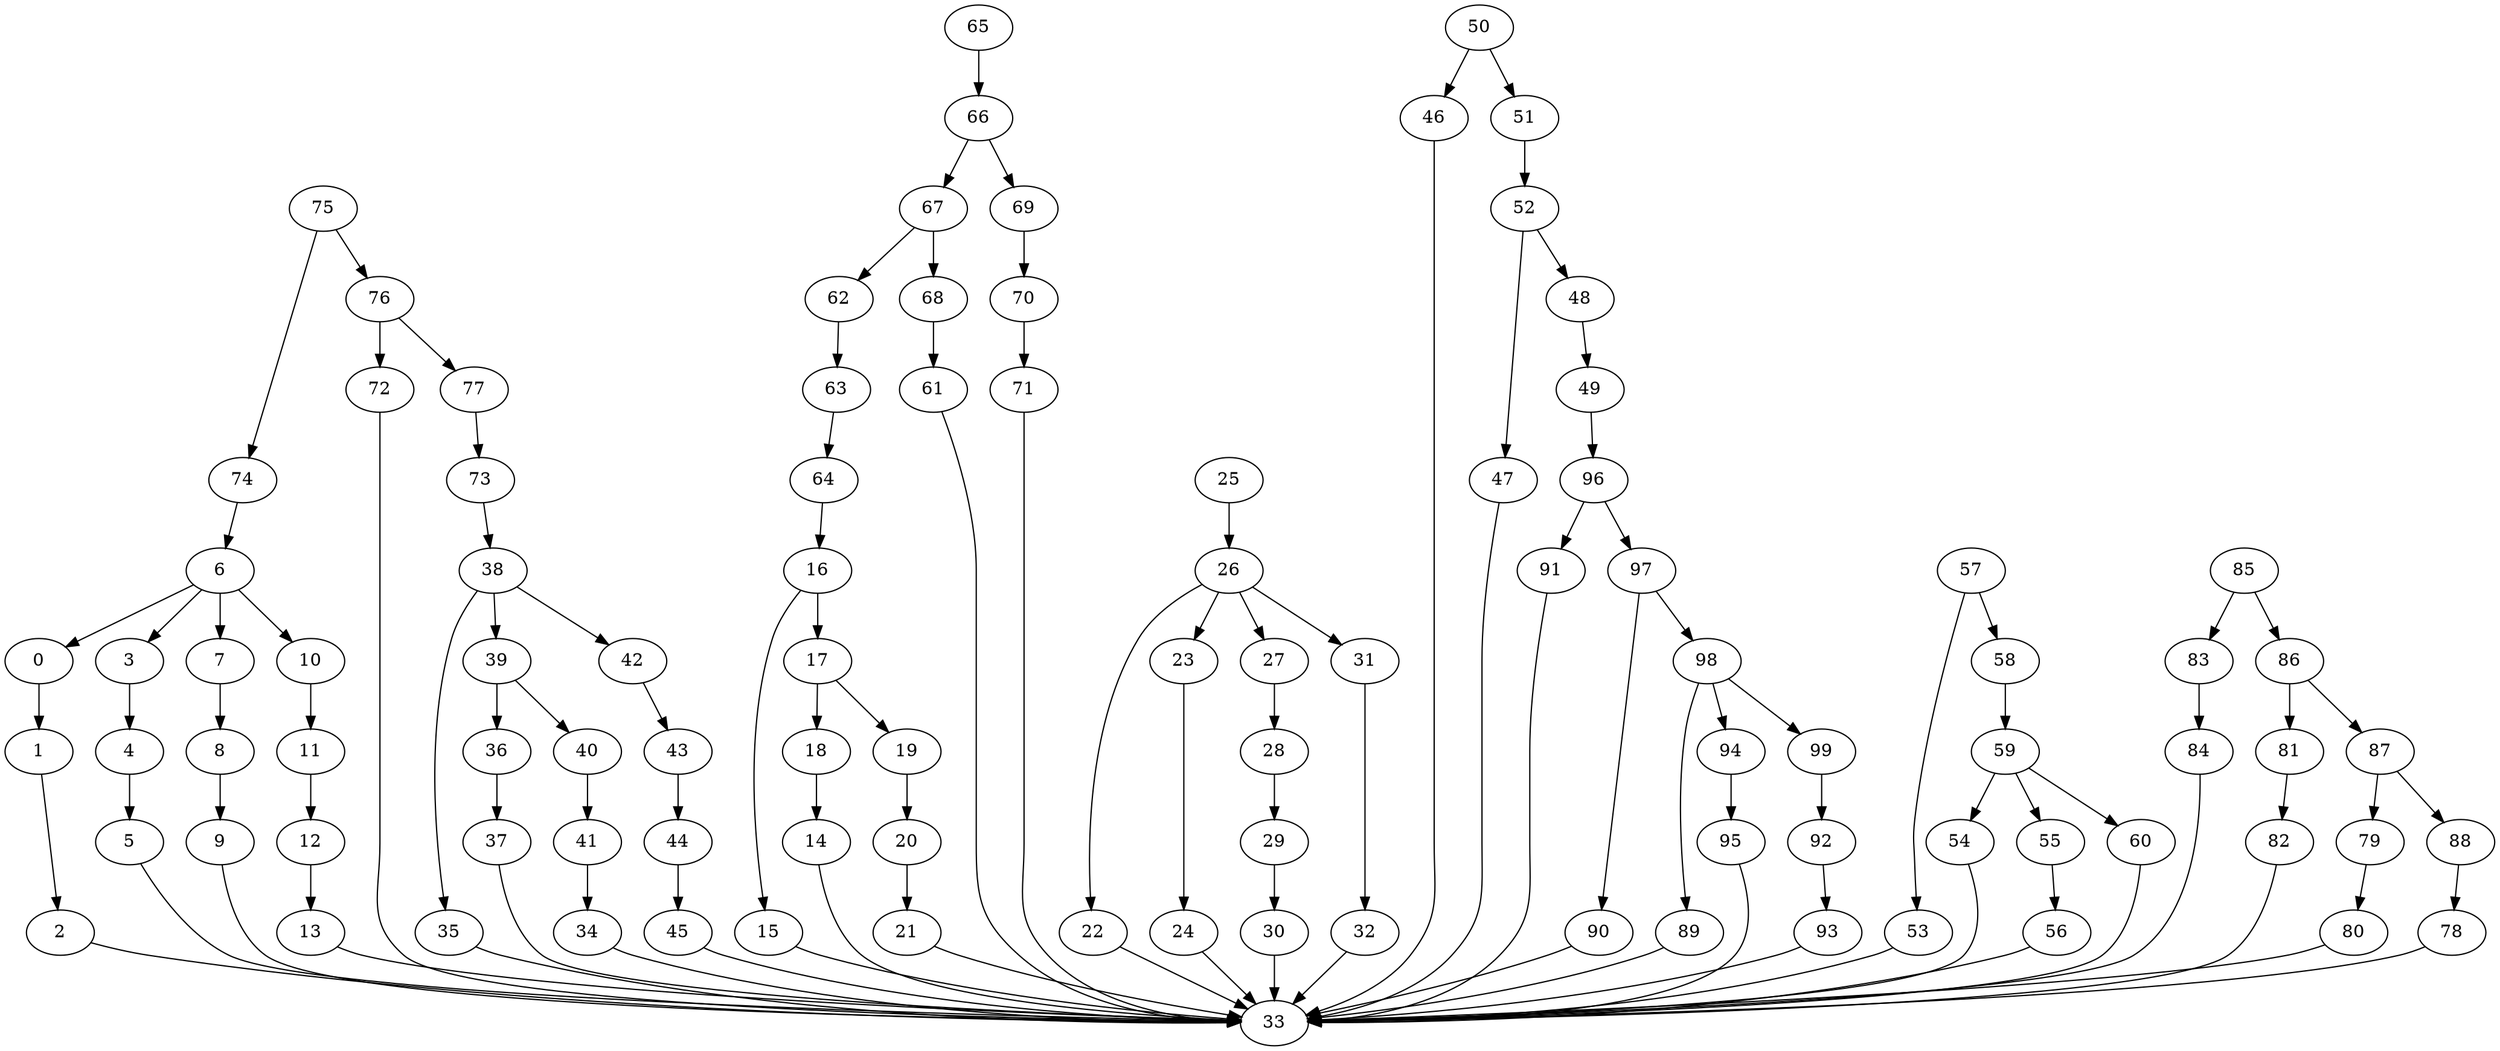 strict digraph  {
0 [exec=189];
1 [exec=76];
2 [exec=196];
3 [exec=113];
4 [exec=53];
5 [exec=105];
6 [exec=154];
7 [exec=121];
8 [exec=96];
9 [exec=149];
10 [exec=90];
11 [exec=68];
12 [exec=85];
13 [exec=163];
14 [exec=92];
15 [exec=92];
16 [exec=124];
17 [exec=130];
18 [exec=100];
19 [exec=188];
20 [exec=102];
21 [exec=96];
22 [exec=92];
23 [exec=87];
24 [exec=117];
25 [exec=66];
26 [exec=134];
27 [exec=127];
28 [exec=200];
29 [exec=50];
30 [exec=136];
31 [exec=66];
32 [exec=129];
33 [exec=140];
34 [exec=64];
35 [exec=115];
36 [exec=55];
37 [exec=141];
38 [exec=153];
39 [exec=54];
40 [exec=190];
41 [exec=157];
42 [exec=143];
43 [exec=146];
44 [exec=198];
45 [exec=52];
46 [exec=168];
47 [exec=138];
48 [exec=181];
49 [exec=140];
50 [exec=184];
51 [exec=114];
52 [exec=168];
53 [exec=73];
54 [exec=103];
55 [exec=137];
56 [exec=181];
57 [exec=142];
58 [exec=87];
59 [exec=137];
60 [exec=120];
61 [exec=129];
62 [exec=173];
63 [exec=91];
64 [exec=62];
65 [exec=70];
66 [exec=186];
67 [exec=153];
68 [exec=58];
69 [exec=110];
70 [exec=138];
71 [exec=114];
72 [exec=145];
73 [exec=88];
74 [exec=65];
75 [exec=157];
76 [exec=125];
77 [exec=86];
78 [exec=131];
79 [exec=172];
80 [exec=120];
81 [exec=124];
82 [exec=170];
83 [exec=153];
84 [exec=87];
85 [exec=78];
86 [exec=146];
87 [exec=186];
88 [exec=95];
89 [exec=66];
90 [exec=141];
91 [exec=200];
92 [exec=58];
93 [exec=128];
94 [exec=143];
95 [exec=193];
96 [exec=121];
97 [exec=174];
98 [exec=117];
99 [exec=125];
0 -> 1  [comm=18];
1 -> 2  [comm=16];
2 -> 33  [comm=19];
3 -> 4  [comm=9];
4 -> 5  [comm=10];
5 -> 33  [comm=17];
6 -> 7  [comm=20];
6 -> 0  [comm=11];
6 -> 3  [comm=9];
6 -> 10  [comm=7];
7 -> 8  [comm=16];
8 -> 9  [comm=5];
9 -> 33  [comm=17];
10 -> 11  [comm=8];
11 -> 12  [comm=15];
12 -> 13  [comm=9];
13 -> 33  [comm=15];
14 -> 33  [comm=17];
15 -> 33  [comm=18];
16 -> 17  [comm=18];
16 -> 15  [comm=12];
17 -> 18  [comm=20];
17 -> 19  [comm=14];
18 -> 14  [comm=20];
19 -> 20  [comm=17];
20 -> 21  [comm=17];
21 -> 33  [comm=10];
22 -> 33  [comm=13];
23 -> 24  [comm=14];
24 -> 33  [comm=20];
25 -> 26  [comm=13];
26 -> 27  [comm=18];
26 -> 22  [comm=5];
26 -> 23  [comm=15];
26 -> 31  [comm=14];
27 -> 28  [comm=20];
28 -> 29  [comm=14];
29 -> 30  [comm=9];
30 -> 33  [comm=20];
31 -> 32  [comm=5];
32 -> 33  [comm=8];
34 -> 33  [comm=19];
35 -> 33  [comm=12];
36 -> 37  [comm=14];
37 -> 33  [comm=6];
38 -> 39  [comm=9];
38 -> 35  [comm=17];
38 -> 42  [comm=5];
39 -> 40  [comm=20];
39 -> 36  [comm=13];
40 -> 41  [comm=12];
41 -> 34  [comm=20];
42 -> 43  [comm=6];
43 -> 44  [comm=12];
44 -> 45  [comm=20];
45 -> 33  [comm=13];
46 -> 33  [comm=9];
47 -> 33  [comm=14];
48 -> 49  [comm=14];
49 -> 96  [comm=20];
50 -> 51  [comm=20];
50 -> 46  [comm=8];
51 -> 52  [comm=5];
52 -> 47  [comm=9];
52 -> 48  [comm=14];
53 -> 33  [comm=14];
54 -> 33  [comm=15];
55 -> 56  [comm=14];
56 -> 33  [comm=5];
57 -> 58  [comm=19];
57 -> 53  [comm=16];
58 -> 59  [comm=16];
59 -> 60  [comm=9];
59 -> 54  [comm=6];
59 -> 55  [comm=5];
60 -> 33  [comm=13];
61 -> 33  [comm=19];
62 -> 63  [comm=8];
63 -> 64  [comm=11];
64 -> 16  [comm=5];
65 -> 66  [comm=18];
66 -> 67  [comm=18];
66 -> 69  [comm=20];
67 -> 68  [comm=17];
67 -> 62  [comm=20];
68 -> 61  [comm=17];
69 -> 70  [comm=11];
70 -> 71  [comm=14];
71 -> 33  [comm=19];
72 -> 33  [comm=7];
73 -> 38  [comm=14];
74 -> 6  [comm=5];
75 -> 76  [comm=18];
75 -> 74  [comm=14];
76 -> 77  [comm=20];
76 -> 72  [comm=14];
77 -> 73  [comm=9];
78 -> 33  [comm=10];
79 -> 80  [comm=20];
80 -> 33  [comm=20];
81 -> 82  [comm=15];
82 -> 33  [comm=9];
83 -> 84  [comm=18];
84 -> 33  [comm=6];
85 -> 86  [comm=7];
85 -> 83  [comm=12];
86 -> 87  [comm=13];
86 -> 81  [comm=7];
87 -> 88  [comm=7];
87 -> 79  [comm=5];
88 -> 78  [comm=15];
89 -> 33  [comm=18];
90 -> 33  [comm=7];
91 -> 33  [comm=17];
92 -> 93  [comm=20];
93 -> 33  [comm=6];
94 -> 95  [comm=8];
95 -> 33  [comm=8];
96 -> 97  [comm=12];
96 -> 91  [comm=8];
97 -> 98  [comm=9];
97 -> 90  [comm=14];
98 -> 99  [comm=19];
98 -> 89  [comm=9];
98 -> 94  [comm=10];
99 -> 92  [comm=10];
}
